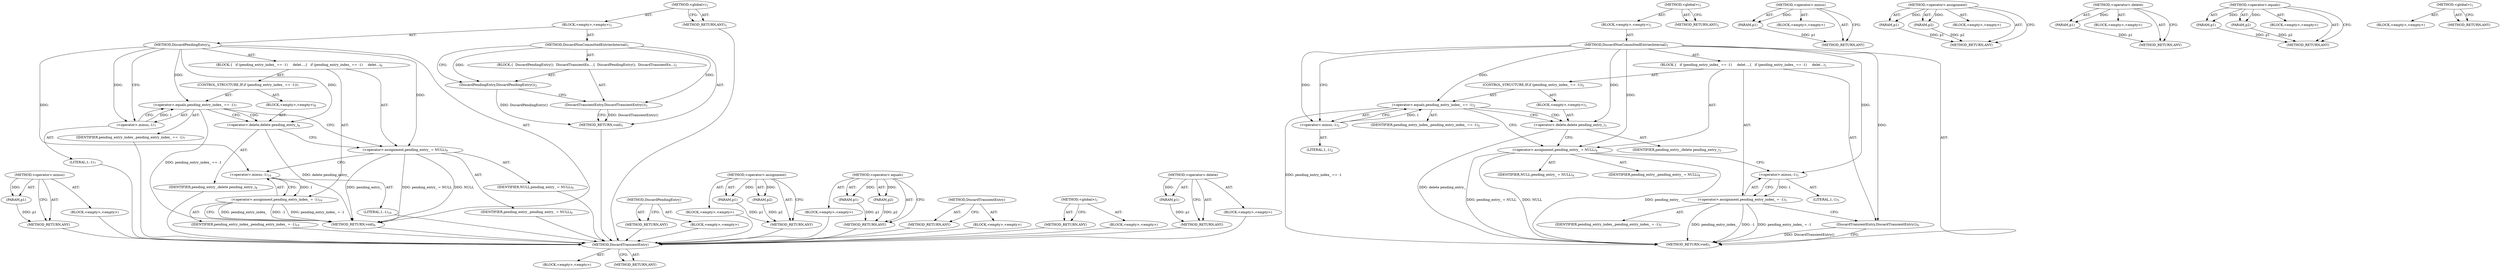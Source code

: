 digraph "&lt;operator&gt;.delete" {
vulnerable_61 [label=<(METHOD,DiscardTransientEntry)>];
vulnerable_62 [label=<(BLOCK,&lt;empty&gt;,&lt;empty&gt;)>];
vulnerable_63 [label=<(METHOD_RETURN,ANY)>];
vulnerable_6 [label=<(METHOD,&lt;global&gt;)<SUB>1</SUB>>];
vulnerable_7 [label=<(BLOCK,&lt;empty&gt;,&lt;empty&gt;)<SUB>1</SUB>>];
vulnerable_8 [label=<(METHOD,DiscardNonCommittedEntriesInternal)<SUB>1</SUB>>];
vulnerable_9 [label=<(BLOCK,{
   if (pending_entry_index_ == -1)
     delet...,{
   if (pending_entry_index_ == -1)
     delet...)<SUB>1</SUB>>];
vulnerable_10 [label=<(CONTROL_STRUCTURE,IF,if (pending_entry_index_ == -1))<SUB>2</SUB>>];
vulnerable_11 [label=<(&lt;operator&gt;.equals,pending_entry_index_ == -1)<SUB>2</SUB>>];
vulnerable_12 [label=<(IDENTIFIER,pending_entry_index_,pending_entry_index_ == -1)<SUB>2</SUB>>];
vulnerable_13 [label=<(&lt;operator&gt;.minus,-1)<SUB>2</SUB>>];
vulnerable_14 [label=<(LITERAL,1,-1)<SUB>2</SUB>>];
vulnerable_15 [label=<(BLOCK,&lt;empty&gt;,&lt;empty&gt;)<SUB>3</SUB>>];
vulnerable_16 [label=<(&lt;operator&gt;.delete,delete pending_entry_)<SUB>3</SUB>>];
vulnerable_17 [label=<(IDENTIFIER,pending_entry_,delete pending_entry_)<SUB>3</SUB>>];
vulnerable_18 [label=<(&lt;operator&gt;.assignment,pending_entry_ = NULL)<SUB>4</SUB>>];
vulnerable_19 [label=<(IDENTIFIER,pending_entry_,pending_entry_ = NULL)<SUB>4</SUB>>];
vulnerable_20 [label=<(IDENTIFIER,NULL,pending_entry_ = NULL)<SUB>4</SUB>>];
vulnerable_21 [label=<(&lt;operator&gt;.assignment,pending_entry_index_ = -1)<SUB>5</SUB>>];
vulnerable_22 [label=<(IDENTIFIER,pending_entry_index_,pending_entry_index_ = -1)<SUB>5</SUB>>];
vulnerable_23 [label=<(&lt;operator&gt;.minus,-1)<SUB>5</SUB>>];
vulnerable_24 [label=<(LITERAL,1,-1)<SUB>5</SUB>>];
vulnerable_25 [label=<(DiscardTransientEntry,DiscardTransientEntry())<SUB>6</SUB>>];
vulnerable_26 [label=<(METHOD_RETURN,void)<SUB>1</SUB>>];
vulnerable_28 [label=<(METHOD_RETURN,ANY)<SUB>1</SUB>>];
vulnerable_48 [label=<(METHOD,&lt;operator&gt;.minus)>];
vulnerable_49 [label=<(PARAM,p1)>];
vulnerable_50 [label=<(BLOCK,&lt;empty&gt;,&lt;empty&gt;)>];
vulnerable_51 [label=<(METHOD_RETURN,ANY)>];
vulnerable_56 [label=<(METHOD,&lt;operator&gt;.assignment)>];
vulnerable_57 [label=<(PARAM,p1)>];
vulnerable_58 [label=<(PARAM,p2)>];
vulnerable_59 [label=<(BLOCK,&lt;empty&gt;,&lt;empty&gt;)>];
vulnerable_60 [label=<(METHOD_RETURN,ANY)>];
vulnerable_52 [label=<(METHOD,&lt;operator&gt;.delete)>];
vulnerable_53 [label=<(PARAM,p1)>];
vulnerable_54 [label=<(BLOCK,&lt;empty&gt;,&lt;empty&gt;)>];
vulnerable_55 [label=<(METHOD_RETURN,ANY)>];
vulnerable_43 [label=<(METHOD,&lt;operator&gt;.equals)>];
vulnerable_44 [label=<(PARAM,p1)>];
vulnerable_45 [label=<(PARAM,p2)>];
vulnerable_46 [label=<(BLOCK,&lt;empty&gt;,&lt;empty&gt;)>];
vulnerable_47 [label=<(METHOD_RETURN,ANY)>];
vulnerable_37 [label=<(METHOD,&lt;global&gt;)<SUB>1</SUB>>];
vulnerable_38 [label=<(BLOCK,&lt;empty&gt;,&lt;empty&gt;)>];
vulnerable_39 [label=<(METHOD_RETURN,ANY)>];
fixed_59 [label=<(METHOD,&lt;operator&gt;.minus)>];
fixed_60 [label=<(PARAM,p1)>];
fixed_61 [label=<(BLOCK,&lt;empty&gt;,&lt;empty&gt;)>];
fixed_62 [label=<(METHOD_RETURN,ANY)>];
fixed_6 [label=<(METHOD,&lt;global&gt;)<SUB>1</SUB>>];
fixed_7 [label=<(BLOCK,&lt;empty&gt;,&lt;empty&gt;)<SUB>1</SUB>>];
fixed_8 [label=<(METHOD,DiscardNonCommittedEntriesInternal)<SUB>1</SUB>>];
fixed_9 [label=<(BLOCK,{
  DiscardPendingEntry();
  DiscardTransientEn...,{
  DiscardPendingEntry();
  DiscardTransientEn...)<SUB>1</SUB>>];
fixed_10 [label=<(DiscardPendingEntry,DiscardPendingEntry())<SUB>2</SUB>>];
fixed_11 [label=<(DiscardTransientEntry,DiscardTransientEntry())<SUB>3</SUB>>];
fixed_12 [label=<(METHOD_RETURN,void)<SUB>1</SUB>>];
fixed_14 [label=<(METHOD,DiscardPendingEntry)<SUB>6</SUB>>];
fixed_15 [label=<(BLOCK,{
   if (pending_entry_index_ == -1)
     delet...,{
   if (pending_entry_index_ == -1)
     delet...)<SUB>6</SUB>>];
fixed_16 [label=<(CONTROL_STRUCTURE,IF,if (pending_entry_index_ == -1))<SUB>7</SUB>>];
fixed_17 [label=<(&lt;operator&gt;.equals,pending_entry_index_ == -1)<SUB>7</SUB>>];
fixed_18 [label=<(IDENTIFIER,pending_entry_index_,pending_entry_index_ == -1)<SUB>7</SUB>>];
fixed_19 [label=<(&lt;operator&gt;.minus,-1)<SUB>7</SUB>>];
fixed_20 [label=<(LITERAL,1,-1)<SUB>7</SUB>>];
fixed_21 [label=<(BLOCK,&lt;empty&gt;,&lt;empty&gt;)<SUB>8</SUB>>];
fixed_22 [label=<(&lt;operator&gt;.delete,delete pending_entry_)<SUB>8</SUB>>];
fixed_23 [label=<(IDENTIFIER,pending_entry_,delete pending_entry_)<SUB>8</SUB>>];
fixed_24 [label=<(&lt;operator&gt;.assignment,pending_entry_ = NULL)<SUB>9</SUB>>];
fixed_25 [label=<(IDENTIFIER,pending_entry_,pending_entry_ = NULL)<SUB>9</SUB>>];
fixed_26 [label=<(IDENTIFIER,NULL,pending_entry_ = NULL)<SUB>9</SUB>>];
fixed_27 [label=<(&lt;operator&gt;.assignment,pending_entry_index_ = -1)<SUB>10</SUB>>];
fixed_28 [label=<(IDENTIFIER,pending_entry_index_,pending_entry_index_ = -1)<SUB>10</SUB>>];
fixed_29 [label=<(&lt;operator&gt;.minus,-1)<SUB>10</SUB>>];
fixed_30 [label=<(LITERAL,1,-1)<SUB>10</SUB>>];
fixed_31 [label=<(METHOD_RETURN,void)<SUB>6</SUB>>];
fixed_33 [label=<(METHOD_RETURN,ANY)<SUB>1</SUB>>];
fixed_48 [label=<(METHOD,DiscardPendingEntry)>];
fixed_49 [label=<(BLOCK,&lt;empty&gt;,&lt;empty&gt;)>];
fixed_50 [label=<(METHOD_RETURN,ANY)>];
fixed_67 [label=<(METHOD,&lt;operator&gt;.assignment)>];
fixed_68 [label=<(PARAM,p1)>];
fixed_69 [label=<(PARAM,p2)>];
fixed_70 [label=<(BLOCK,&lt;empty&gt;,&lt;empty&gt;)>];
fixed_71 [label=<(METHOD_RETURN,ANY)>];
fixed_54 [label=<(METHOD,&lt;operator&gt;.equals)>];
fixed_55 [label=<(PARAM,p1)>];
fixed_56 [label=<(PARAM,p2)>];
fixed_57 [label=<(BLOCK,&lt;empty&gt;,&lt;empty&gt;)>];
fixed_58 [label=<(METHOD_RETURN,ANY)>];
fixed_51 [label=<(METHOD,DiscardTransientEntry)>];
fixed_52 [label=<(BLOCK,&lt;empty&gt;,&lt;empty&gt;)>];
fixed_53 [label=<(METHOD_RETURN,ANY)>];
fixed_42 [label=<(METHOD,&lt;global&gt;)<SUB>1</SUB>>];
fixed_43 [label=<(BLOCK,&lt;empty&gt;,&lt;empty&gt;)>];
fixed_44 [label=<(METHOD_RETURN,ANY)>];
fixed_63 [label=<(METHOD,&lt;operator&gt;.delete)>];
fixed_64 [label=<(PARAM,p1)>];
fixed_65 [label=<(BLOCK,&lt;empty&gt;,&lt;empty&gt;)>];
fixed_66 [label=<(METHOD_RETURN,ANY)>];
vulnerable_61 -> vulnerable_62  [key=0, label="AST: "];
vulnerable_61 -> vulnerable_63  [key=0, label="AST: "];
vulnerable_61 -> vulnerable_63  [key=1, label="CFG: "];
vulnerable_6 -> vulnerable_7  [key=0, label="AST: "];
vulnerable_6 -> vulnerable_28  [key=0, label="AST: "];
vulnerable_6 -> vulnerable_28  [key=1, label="CFG: "];
vulnerable_7 -> vulnerable_8  [key=0, label="AST: "];
vulnerable_8 -> vulnerable_9  [key=0, label="AST: "];
vulnerable_8 -> vulnerable_26  [key=0, label="AST: "];
vulnerable_8 -> vulnerable_13  [key=0, label="CFG: "];
vulnerable_8 -> vulnerable_13  [key=1, label="DDG: "];
vulnerable_8 -> vulnerable_18  [key=0, label="DDG: "];
vulnerable_8 -> vulnerable_25  [key=0, label="DDG: "];
vulnerable_8 -> vulnerable_11  [key=0, label="DDG: "];
vulnerable_8 -> vulnerable_23  [key=0, label="DDG: "];
vulnerable_8 -> vulnerable_16  [key=0, label="DDG: "];
vulnerable_9 -> vulnerable_10  [key=0, label="AST: "];
vulnerable_9 -> vulnerable_18  [key=0, label="AST: "];
vulnerable_9 -> vulnerable_21  [key=0, label="AST: "];
vulnerable_9 -> vulnerable_25  [key=0, label="AST: "];
vulnerable_10 -> vulnerable_11  [key=0, label="AST: "];
vulnerable_10 -> vulnerable_15  [key=0, label="AST: "];
vulnerable_11 -> vulnerable_12  [key=0, label="AST: "];
vulnerable_11 -> vulnerable_13  [key=0, label="AST: "];
vulnerable_11 -> vulnerable_16  [key=0, label="CFG: "];
vulnerable_11 -> vulnerable_16  [key=1, label="CDG: "];
vulnerable_11 -> vulnerable_18  [key=0, label="CFG: "];
vulnerable_11 -> vulnerable_26  [key=0, label="DDG: pending_entry_index_ == -1"];
vulnerable_13 -> vulnerable_14  [key=0, label="AST: "];
vulnerable_13 -> vulnerable_11  [key=0, label="CFG: "];
vulnerable_13 -> vulnerable_11  [key=1, label="DDG: 1"];
vulnerable_15 -> vulnerable_16  [key=0, label="AST: "];
vulnerable_16 -> vulnerable_17  [key=0, label="AST: "];
vulnerable_16 -> vulnerable_18  [key=0, label="CFG: "];
vulnerable_16 -> vulnerable_26  [key=0, label="DDG: delete pending_entry_"];
vulnerable_18 -> vulnerable_19  [key=0, label="AST: "];
vulnerable_18 -> vulnerable_20  [key=0, label="AST: "];
vulnerable_18 -> vulnerable_23  [key=0, label="CFG: "];
vulnerable_18 -> vulnerable_26  [key=0, label="DDG: pending_entry_"];
vulnerable_18 -> vulnerable_26  [key=1, label="DDG: pending_entry_ = NULL"];
vulnerable_18 -> vulnerable_26  [key=2, label="DDG: NULL"];
vulnerable_21 -> vulnerable_22  [key=0, label="AST: "];
vulnerable_21 -> vulnerable_23  [key=0, label="AST: "];
vulnerable_21 -> vulnerable_25  [key=0, label="CFG: "];
vulnerable_21 -> vulnerable_26  [key=0, label="DDG: pending_entry_index_"];
vulnerable_21 -> vulnerable_26  [key=1, label="DDG: -1"];
vulnerable_21 -> vulnerable_26  [key=2, label="DDG: pending_entry_index_ = -1"];
vulnerable_23 -> vulnerable_24  [key=0, label="AST: "];
vulnerable_23 -> vulnerable_21  [key=0, label="CFG: "];
vulnerable_23 -> vulnerable_21  [key=1, label="DDG: 1"];
vulnerable_25 -> vulnerable_26  [key=0, label="CFG: "];
vulnerable_25 -> vulnerable_26  [key=1, label="DDG: DiscardTransientEntry()"];
vulnerable_48 -> vulnerable_49  [key=0, label="AST: "];
vulnerable_48 -> vulnerable_49  [key=1, label="DDG: "];
vulnerable_48 -> vulnerable_50  [key=0, label="AST: "];
vulnerable_48 -> vulnerable_51  [key=0, label="AST: "];
vulnerable_48 -> vulnerable_51  [key=1, label="CFG: "];
vulnerable_49 -> vulnerable_51  [key=0, label="DDG: p1"];
vulnerable_56 -> vulnerable_57  [key=0, label="AST: "];
vulnerable_56 -> vulnerable_57  [key=1, label="DDG: "];
vulnerable_56 -> vulnerable_59  [key=0, label="AST: "];
vulnerable_56 -> vulnerable_58  [key=0, label="AST: "];
vulnerable_56 -> vulnerable_58  [key=1, label="DDG: "];
vulnerable_56 -> vulnerable_60  [key=0, label="AST: "];
vulnerable_56 -> vulnerable_60  [key=1, label="CFG: "];
vulnerable_57 -> vulnerable_60  [key=0, label="DDG: p1"];
vulnerable_58 -> vulnerable_60  [key=0, label="DDG: p2"];
vulnerable_52 -> vulnerable_53  [key=0, label="AST: "];
vulnerable_52 -> vulnerable_53  [key=1, label="DDG: "];
vulnerable_52 -> vulnerable_54  [key=0, label="AST: "];
vulnerable_52 -> vulnerable_55  [key=0, label="AST: "];
vulnerable_52 -> vulnerable_55  [key=1, label="CFG: "];
vulnerable_53 -> vulnerable_55  [key=0, label="DDG: p1"];
vulnerable_43 -> vulnerable_44  [key=0, label="AST: "];
vulnerable_43 -> vulnerable_44  [key=1, label="DDG: "];
vulnerable_43 -> vulnerable_46  [key=0, label="AST: "];
vulnerable_43 -> vulnerable_45  [key=0, label="AST: "];
vulnerable_43 -> vulnerable_45  [key=1, label="DDG: "];
vulnerable_43 -> vulnerable_47  [key=0, label="AST: "];
vulnerable_43 -> vulnerable_47  [key=1, label="CFG: "];
vulnerable_44 -> vulnerable_47  [key=0, label="DDG: p1"];
vulnerable_45 -> vulnerable_47  [key=0, label="DDG: p2"];
vulnerable_37 -> vulnerable_38  [key=0, label="AST: "];
vulnerable_37 -> vulnerable_39  [key=0, label="AST: "];
vulnerable_37 -> vulnerable_39  [key=1, label="CFG: "];
fixed_59 -> fixed_60  [key=0, label="AST: "];
fixed_59 -> fixed_60  [key=1, label="DDG: "];
fixed_59 -> fixed_61  [key=0, label="AST: "];
fixed_59 -> fixed_62  [key=0, label="AST: "];
fixed_59 -> fixed_62  [key=1, label="CFG: "];
fixed_60 -> fixed_62  [key=0, label="DDG: p1"];
fixed_61 -> vulnerable_61  [key=0];
fixed_62 -> vulnerable_61  [key=0];
fixed_6 -> fixed_7  [key=0, label="AST: "];
fixed_6 -> fixed_33  [key=0, label="AST: "];
fixed_6 -> fixed_33  [key=1, label="CFG: "];
fixed_7 -> fixed_8  [key=0, label="AST: "];
fixed_7 -> fixed_14  [key=0, label="AST: "];
fixed_8 -> fixed_9  [key=0, label="AST: "];
fixed_8 -> fixed_12  [key=0, label="AST: "];
fixed_8 -> fixed_10  [key=0, label="CFG: "];
fixed_8 -> fixed_10  [key=1, label="DDG: "];
fixed_8 -> fixed_11  [key=0, label="DDG: "];
fixed_9 -> fixed_10  [key=0, label="AST: "];
fixed_9 -> fixed_11  [key=0, label="AST: "];
fixed_10 -> fixed_11  [key=0, label="CFG: "];
fixed_10 -> fixed_12  [key=0, label="DDG: DiscardPendingEntry()"];
fixed_11 -> fixed_12  [key=0, label="CFG: "];
fixed_11 -> fixed_12  [key=1, label="DDG: DiscardTransientEntry()"];
fixed_12 -> vulnerable_61  [key=0];
fixed_14 -> fixed_15  [key=0, label="AST: "];
fixed_14 -> fixed_31  [key=0, label="AST: "];
fixed_14 -> fixed_19  [key=0, label="CFG: "];
fixed_14 -> fixed_19  [key=1, label="DDG: "];
fixed_14 -> fixed_24  [key=0, label="DDG: "];
fixed_14 -> fixed_17  [key=0, label="DDG: "];
fixed_14 -> fixed_29  [key=0, label="DDG: "];
fixed_14 -> fixed_22  [key=0, label="DDG: "];
fixed_15 -> fixed_16  [key=0, label="AST: "];
fixed_15 -> fixed_24  [key=0, label="AST: "];
fixed_15 -> fixed_27  [key=0, label="AST: "];
fixed_16 -> fixed_17  [key=0, label="AST: "];
fixed_16 -> fixed_21  [key=0, label="AST: "];
fixed_17 -> fixed_18  [key=0, label="AST: "];
fixed_17 -> fixed_19  [key=0, label="AST: "];
fixed_17 -> fixed_22  [key=0, label="CFG: "];
fixed_17 -> fixed_22  [key=1, label="CDG: "];
fixed_17 -> fixed_24  [key=0, label="CFG: "];
fixed_17 -> fixed_31  [key=0, label="DDG: pending_entry_index_ == -1"];
fixed_18 -> vulnerable_61  [key=0];
fixed_19 -> fixed_20  [key=0, label="AST: "];
fixed_19 -> fixed_17  [key=0, label="CFG: "];
fixed_19 -> fixed_17  [key=1, label="DDG: 1"];
fixed_20 -> vulnerable_61  [key=0];
fixed_21 -> fixed_22  [key=0, label="AST: "];
fixed_22 -> fixed_23  [key=0, label="AST: "];
fixed_22 -> fixed_24  [key=0, label="CFG: "];
fixed_22 -> fixed_31  [key=0, label="DDG: delete pending_entry_"];
fixed_23 -> vulnerable_61  [key=0];
fixed_24 -> fixed_25  [key=0, label="AST: "];
fixed_24 -> fixed_26  [key=0, label="AST: "];
fixed_24 -> fixed_29  [key=0, label="CFG: "];
fixed_24 -> fixed_31  [key=0, label="DDG: pending_entry_"];
fixed_24 -> fixed_31  [key=1, label="DDG: pending_entry_ = NULL"];
fixed_24 -> fixed_31  [key=2, label="DDG: NULL"];
fixed_25 -> vulnerable_61  [key=0];
fixed_26 -> vulnerable_61  [key=0];
fixed_27 -> fixed_28  [key=0, label="AST: "];
fixed_27 -> fixed_29  [key=0, label="AST: "];
fixed_27 -> fixed_31  [key=0, label="CFG: "];
fixed_27 -> fixed_31  [key=1, label="DDG: pending_entry_index_"];
fixed_27 -> fixed_31  [key=2, label="DDG: -1"];
fixed_27 -> fixed_31  [key=3, label="DDG: pending_entry_index_ = -1"];
fixed_28 -> vulnerable_61  [key=0];
fixed_29 -> fixed_30  [key=0, label="AST: "];
fixed_29 -> fixed_27  [key=0, label="CFG: "];
fixed_29 -> fixed_27  [key=1, label="DDG: 1"];
fixed_30 -> vulnerable_61  [key=0];
fixed_31 -> vulnerable_61  [key=0];
fixed_33 -> vulnerable_61  [key=0];
fixed_48 -> fixed_49  [key=0, label="AST: "];
fixed_48 -> fixed_50  [key=0, label="AST: "];
fixed_48 -> fixed_50  [key=1, label="CFG: "];
fixed_49 -> vulnerable_61  [key=0];
fixed_50 -> vulnerable_61  [key=0];
fixed_67 -> fixed_68  [key=0, label="AST: "];
fixed_67 -> fixed_68  [key=1, label="DDG: "];
fixed_67 -> fixed_70  [key=0, label="AST: "];
fixed_67 -> fixed_69  [key=0, label="AST: "];
fixed_67 -> fixed_69  [key=1, label="DDG: "];
fixed_67 -> fixed_71  [key=0, label="AST: "];
fixed_67 -> fixed_71  [key=1, label="CFG: "];
fixed_68 -> fixed_71  [key=0, label="DDG: p1"];
fixed_69 -> fixed_71  [key=0, label="DDG: p2"];
fixed_70 -> vulnerable_61  [key=0];
fixed_71 -> vulnerable_61  [key=0];
fixed_54 -> fixed_55  [key=0, label="AST: "];
fixed_54 -> fixed_55  [key=1, label="DDG: "];
fixed_54 -> fixed_57  [key=0, label="AST: "];
fixed_54 -> fixed_56  [key=0, label="AST: "];
fixed_54 -> fixed_56  [key=1, label="DDG: "];
fixed_54 -> fixed_58  [key=0, label="AST: "];
fixed_54 -> fixed_58  [key=1, label="CFG: "];
fixed_55 -> fixed_58  [key=0, label="DDG: p1"];
fixed_56 -> fixed_58  [key=0, label="DDG: p2"];
fixed_57 -> vulnerable_61  [key=0];
fixed_58 -> vulnerable_61  [key=0];
fixed_51 -> fixed_52  [key=0, label="AST: "];
fixed_51 -> fixed_53  [key=0, label="AST: "];
fixed_51 -> fixed_53  [key=1, label="CFG: "];
fixed_52 -> vulnerable_61  [key=0];
fixed_53 -> vulnerable_61  [key=0];
fixed_42 -> fixed_43  [key=0, label="AST: "];
fixed_42 -> fixed_44  [key=0, label="AST: "];
fixed_42 -> fixed_44  [key=1, label="CFG: "];
fixed_43 -> vulnerable_61  [key=0];
fixed_44 -> vulnerable_61  [key=0];
fixed_63 -> fixed_64  [key=0, label="AST: "];
fixed_63 -> fixed_64  [key=1, label="DDG: "];
fixed_63 -> fixed_65  [key=0, label="AST: "];
fixed_63 -> fixed_66  [key=0, label="AST: "];
fixed_63 -> fixed_66  [key=1, label="CFG: "];
fixed_64 -> fixed_66  [key=0, label="DDG: p1"];
fixed_65 -> vulnerable_61  [key=0];
fixed_66 -> vulnerable_61  [key=0];
}
